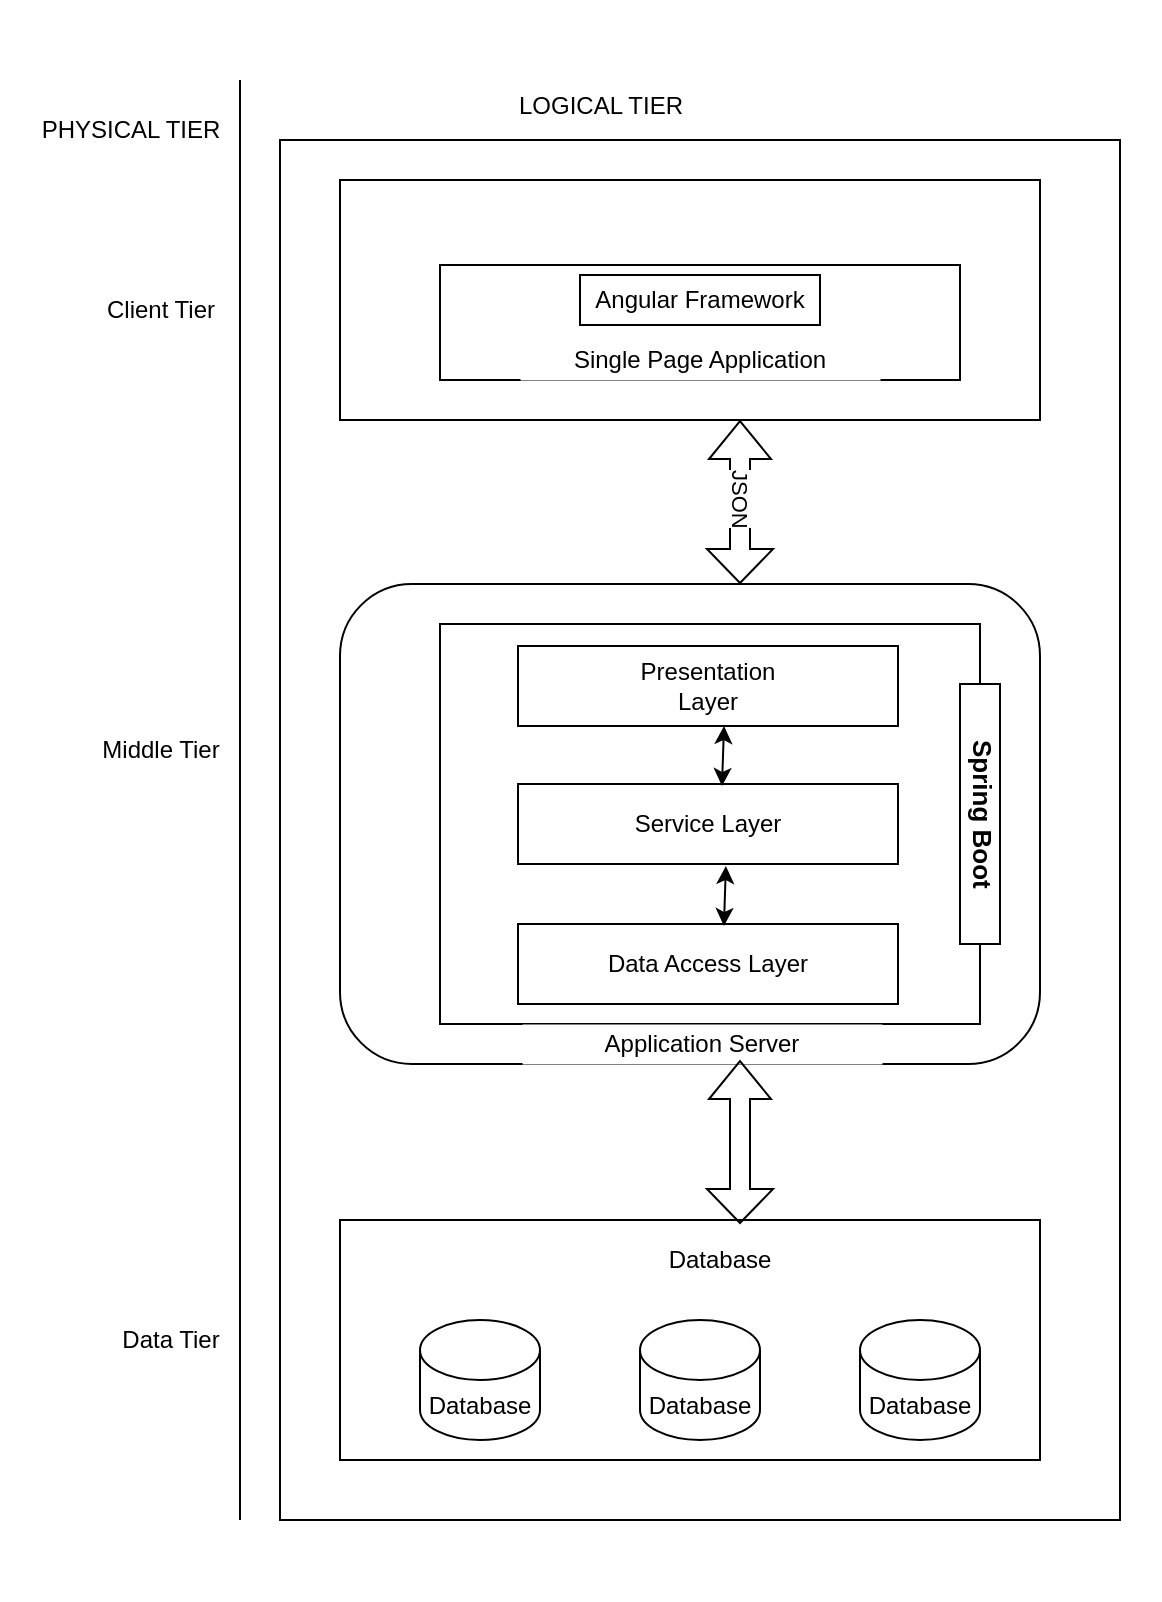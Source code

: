<mxfile version="24.2.2" type="device">
  <diagram name="Page-1" id="s1i2O5RTthPBRt_rptF7">
    <mxGraphModel dx="1434" dy="772" grid="1" gridSize="10" guides="1" tooltips="1" connect="1" arrows="1" fold="1" page="1" pageScale="1" pageWidth="850" pageHeight="1100" math="0" shadow="0">
      <root>
        <mxCell id="0" />
        <mxCell id="1" parent="0" />
        <mxCell id="Wp4TnbPNV_iMq6yFdvec-34" value="" style="rounded=0;whiteSpace=wrap;html=1;strokeColor=none;" vertex="1" parent="1">
          <mxGeometry x="160" y="80" width="580" height="800" as="geometry" />
        </mxCell>
        <mxCell id="Wp4TnbPNV_iMq6yFdvec-27" value="" style="rounded=0;whiteSpace=wrap;html=1;" vertex="1" parent="1">
          <mxGeometry x="300" y="150" width="420" height="690" as="geometry" />
        </mxCell>
        <mxCell id="Wp4TnbPNV_iMq6yFdvec-1" value="" style="rounded=0;whiteSpace=wrap;html=1;" vertex="1" parent="1">
          <mxGeometry x="330" y="170" width="350" height="120" as="geometry" />
        </mxCell>
        <mxCell id="Wp4TnbPNV_iMq6yFdvec-3" value="" style="rounded=0;whiteSpace=wrap;html=1;" vertex="1" parent="1">
          <mxGeometry x="330" y="690" width="350" height="120" as="geometry" />
        </mxCell>
        <mxCell id="Wp4TnbPNV_iMq6yFdvec-4" value="Database" style="shape=cylinder3;whiteSpace=wrap;html=1;boundedLbl=1;backgroundOutline=1;size=15;" vertex="1" parent="1">
          <mxGeometry x="370" y="740" width="60" height="60" as="geometry" />
        </mxCell>
        <mxCell id="Wp4TnbPNV_iMq6yFdvec-5" value="Database" style="shape=cylinder3;whiteSpace=wrap;html=1;boundedLbl=1;backgroundOutline=1;size=15;" vertex="1" parent="1">
          <mxGeometry x="480" y="740" width="60" height="60" as="geometry" />
        </mxCell>
        <mxCell id="Wp4TnbPNV_iMq6yFdvec-6" value="Database" style="shape=cylinder3;whiteSpace=wrap;html=1;boundedLbl=1;backgroundOutline=1;size=15;" vertex="1" parent="1">
          <mxGeometry x="590" y="740" width="60" height="60" as="geometry" />
        </mxCell>
        <mxCell id="Wp4TnbPNV_iMq6yFdvec-7" value="" style="rounded=1;whiteSpace=wrap;html=1;" vertex="1" parent="1">
          <mxGeometry x="330" y="372" width="350" height="240" as="geometry" />
        </mxCell>
        <mxCell id="Wp4TnbPNV_iMq6yFdvec-9" value="" style="rounded=0;whiteSpace=wrap;html=1;" vertex="1" parent="1">
          <mxGeometry x="380" y="392" width="270" height="200" as="geometry" />
        </mxCell>
        <mxCell id="Wp4TnbPNV_iMq6yFdvec-10" value="Presentation&lt;div&gt;Layer&lt;/div&gt;" style="rounded=0;whiteSpace=wrap;html=1;" vertex="1" parent="1">
          <mxGeometry x="419" y="403" width="190" height="40" as="geometry" />
        </mxCell>
        <mxCell id="Wp4TnbPNV_iMq6yFdvec-11" value="Service Layer" style="rounded=0;whiteSpace=wrap;html=1;" vertex="1" parent="1">
          <mxGeometry x="419" y="472" width="190" height="40" as="geometry" />
        </mxCell>
        <mxCell id="Wp4TnbPNV_iMq6yFdvec-12" value="Data Access Layer" style="rounded=0;whiteSpace=wrap;html=1;" vertex="1" parent="1">
          <mxGeometry x="419" y="542" width="190" height="40" as="geometry" />
        </mxCell>
        <mxCell id="Wp4TnbPNV_iMq6yFdvec-13" value="&lt;font size=&quot;1&quot; style=&quot;&quot;&gt;&lt;b style=&quot;font-size: 13px;&quot;&gt;Spring Boot&lt;/b&gt;&lt;/font&gt;" style="rounded=0;whiteSpace=wrap;html=1;textDirection=vertical-lr;" vertex="1" parent="1">
          <mxGeometry x="640" y="422" width="20" height="130" as="geometry" />
        </mxCell>
        <mxCell id="Wp4TnbPNV_iMq6yFdvec-15" value="" style="rounded=0;whiteSpace=wrap;html=1;" vertex="1" parent="1">
          <mxGeometry x="380" y="212.5" width="260" height="57.5" as="geometry" />
        </mxCell>
        <mxCell id="Wp4TnbPNV_iMq6yFdvec-14" value="Angular Framework" style="rounded=0;whiteSpace=wrap;html=1;" vertex="1" parent="1">
          <mxGeometry x="450" y="217.5" width="120" height="25" as="geometry" />
        </mxCell>
        <mxCell id="Wp4TnbPNV_iMq6yFdvec-8" value="Single Page Application" style="rounded=0;whiteSpace=wrap;html=1;strokeWidth=0;strokeColor=none;" vertex="1" parent="1">
          <mxGeometry x="420" y="250" width="180" height="20" as="geometry" />
        </mxCell>
        <mxCell id="Wp4TnbPNV_iMq6yFdvec-16" value="Application Server" style="rounded=0;whiteSpace=wrap;html=1;strokeWidth=0;strokeColor=none;" vertex="1" parent="1">
          <mxGeometry x="421" y="592" width="180" height="20" as="geometry" />
        </mxCell>
        <mxCell id="Wp4TnbPNV_iMq6yFdvec-17" value="Database" style="rounded=0;whiteSpace=wrap;html=1;strokeWidth=0;strokeColor=none;" vertex="1" parent="1">
          <mxGeometry x="430" y="700" width="180" height="20" as="geometry" />
        </mxCell>
        <mxCell id="Wp4TnbPNV_iMq6yFdvec-19" value="" style="shape=flexArrow;endArrow=classic;startArrow=classic;html=1;rounded=0;startWidth=22;startSize=5.33;" edge="1" parent="1">
          <mxGeometry width="100" height="100" relative="1" as="geometry">
            <mxPoint x="530" y="372" as="sourcePoint" />
            <mxPoint x="530" y="290" as="targetPoint" />
          </mxGeometry>
        </mxCell>
        <mxCell id="Wp4TnbPNV_iMq6yFdvec-20" value="JSON" style="edgeLabel;html=1;align=center;verticalAlign=middle;resizable=0;points=[];textDirection=vertical-lr;" vertex="1" connectable="0" parent="Wp4TnbPNV_iMq6yFdvec-19">
          <mxGeometry x="0.049" y="1" relative="1" as="geometry">
            <mxPoint as="offset" />
          </mxGeometry>
        </mxCell>
        <mxCell id="Wp4TnbPNV_iMq6yFdvec-21" value="" style="shape=flexArrow;endArrow=classic;startArrow=classic;html=1;rounded=0;startWidth=22;startSize=5.33;" edge="1" parent="1">
          <mxGeometry width="100" height="100" relative="1" as="geometry">
            <mxPoint x="530" y="692" as="sourcePoint" />
            <mxPoint x="530" y="610" as="targetPoint" />
          </mxGeometry>
        </mxCell>
        <mxCell id="Wp4TnbPNV_iMq6yFdvec-23" value="" style="endArrow=classic;startArrow=classic;html=1;rounded=0;entryX=0.542;entryY=0.025;entryDx=0;entryDy=0;entryPerimeter=0;exitX=0.547;exitY=1.025;exitDx=0;exitDy=0;exitPerimeter=0;" edge="1" parent="1" source="Wp4TnbPNV_iMq6yFdvec-11" target="Wp4TnbPNV_iMq6yFdvec-12">
          <mxGeometry width="50" height="50" relative="1" as="geometry">
            <mxPoint x="520" y="520" as="sourcePoint" />
            <mxPoint x="570" y="470" as="targetPoint" />
          </mxGeometry>
        </mxCell>
        <mxCell id="Wp4TnbPNV_iMq6yFdvec-25" value="" style="endArrow=classic;startArrow=classic;html=1;rounded=0;entryX=0.542;entryY=0.025;entryDx=0;entryDy=0;entryPerimeter=0;exitX=0.547;exitY=1.025;exitDx=0;exitDy=0;exitPerimeter=0;" edge="1" parent="1">
          <mxGeometry width="50" height="50" relative="1" as="geometry">
            <mxPoint x="522" y="443" as="sourcePoint" />
            <mxPoint x="521" y="473" as="targetPoint" />
          </mxGeometry>
        </mxCell>
        <mxCell id="Wp4TnbPNV_iMq6yFdvec-28" value="LOGICAL TIER" style="text;html=1;align=center;verticalAlign=middle;resizable=0;points=[];autosize=1;strokeColor=none;fillColor=none;" vertex="1" parent="1">
          <mxGeometry x="405" y="118" width="110" height="30" as="geometry" />
        </mxCell>
        <mxCell id="Wp4TnbPNV_iMq6yFdvec-29" value="PHYSICAL TIER" style="text;html=1;align=center;verticalAlign=middle;resizable=0;points=[];autosize=1;strokeColor=none;fillColor=none;" vertex="1" parent="1">
          <mxGeometry x="170" y="130" width="110" height="30" as="geometry" />
        </mxCell>
        <mxCell id="Wp4TnbPNV_iMq6yFdvec-30" value="Client Tier" style="text;html=1;align=center;verticalAlign=middle;resizable=0;points=[];autosize=1;strokeColor=none;fillColor=none;" vertex="1" parent="1">
          <mxGeometry x="200" y="220" width="80" height="30" as="geometry" />
        </mxCell>
        <mxCell id="Wp4TnbPNV_iMq6yFdvec-31" value="Middle Tier" style="text;html=1;align=center;verticalAlign=middle;resizable=0;points=[];autosize=1;strokeColor=none;fillColor=none;" vertex="1" parent="1">
          <mxGeometry x="200" y="440" width="80" height="30" as="geometry" />
        </mxCell>
        <mxCell id="Wp4TnbPNV_iMq6yFdvec-32" value="Data Tier" style="text;html=1;align=center;verticalAlign=middle;resizable=0;points=[];autosize=1;strokeColor=none;fillColor=none;" vertex="1" parent="1">
          <mxGeometry x="210" y="735" width="70" height="30" as="geometry" />
        </mxCell>
        <mxCell id="Wp4TnbPNV_iMq6yFdvec-33" value="" style="endArrow=none;html=1;rounded=0;" edge="1" parent="1">
          <mxGeometry width="50" height="50" relative="1" as="geometry">
            <mxPoint x="280" y="840" as="sourcePoint" />
            <mxPoint x="280" y="120" as="targetPoint" />
          </mxGeometry>
        </mxCell>
      </root>
    </mxGraphModel>
  </diagram>
</mxfile>
